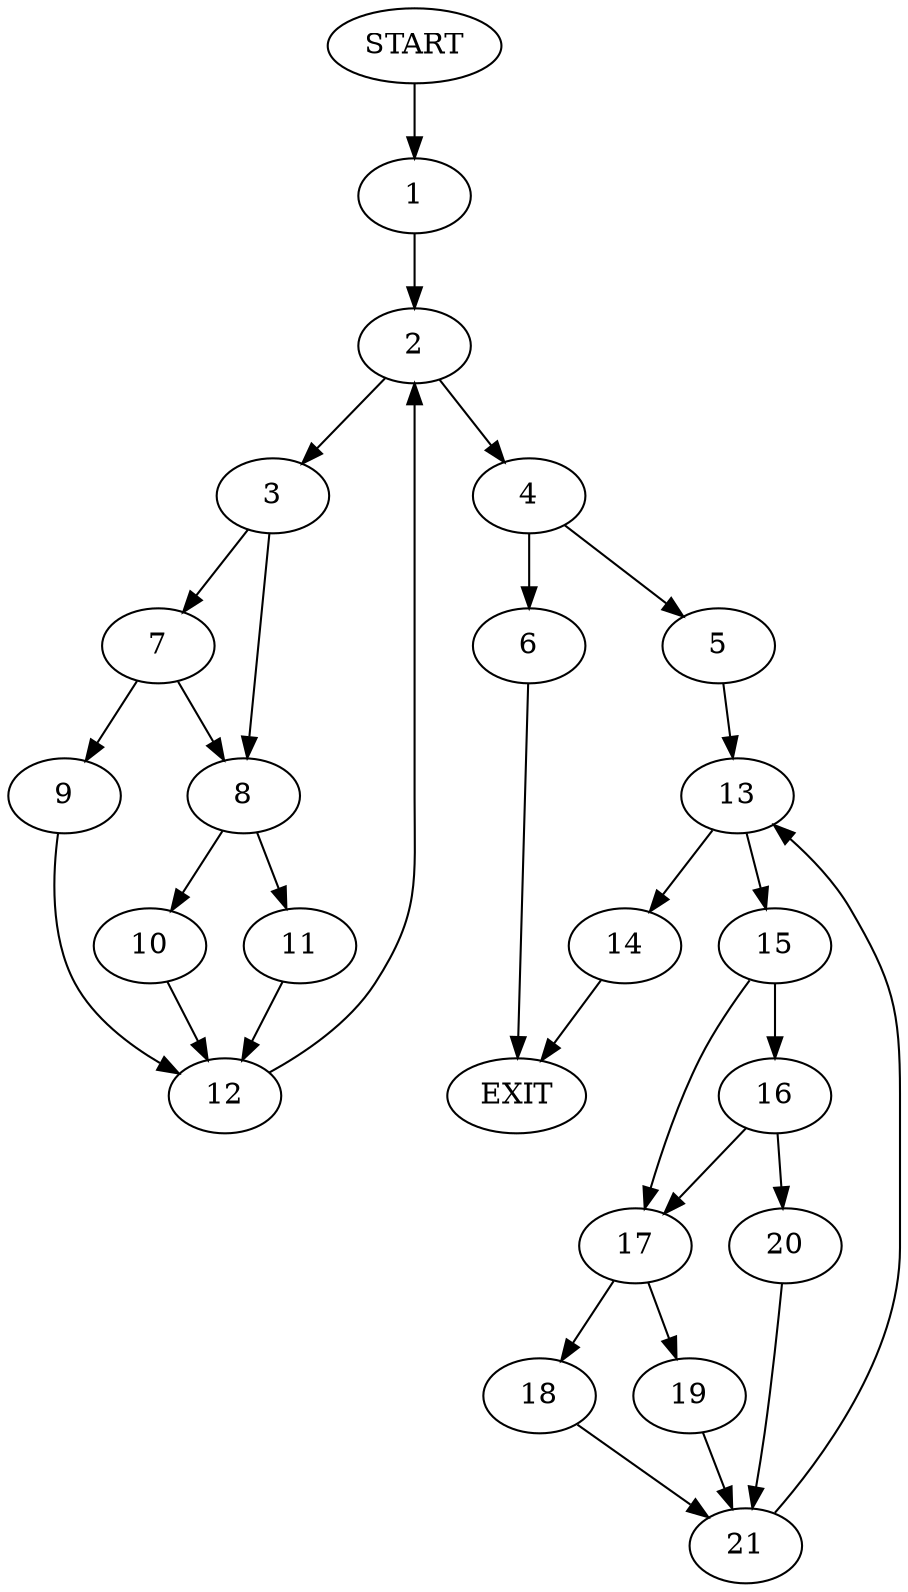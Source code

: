 digraph {
0 [label="START"]
22 [label="EXIT"]
0 -> 1
1 -> 2
2 -> 3
2 -> 4
4 -> 5
4 -> 6
3 -> 7
3 -> 8
7 -> 9
7 -> 8
8 -> 10
8 -> 11
9 -> 12
12 -> 2
10 -> 12
11 -> 12
6 -> 22
5 -> 13
13 -> 14
13 -> 15
14 -> 22
15 -> 16
15 -> 17
17 -> 18
17 -> 19
16 -> 17
16 -> 20
20 -> 21
21 -> 13
19 -> 21
18 -> 21
}
